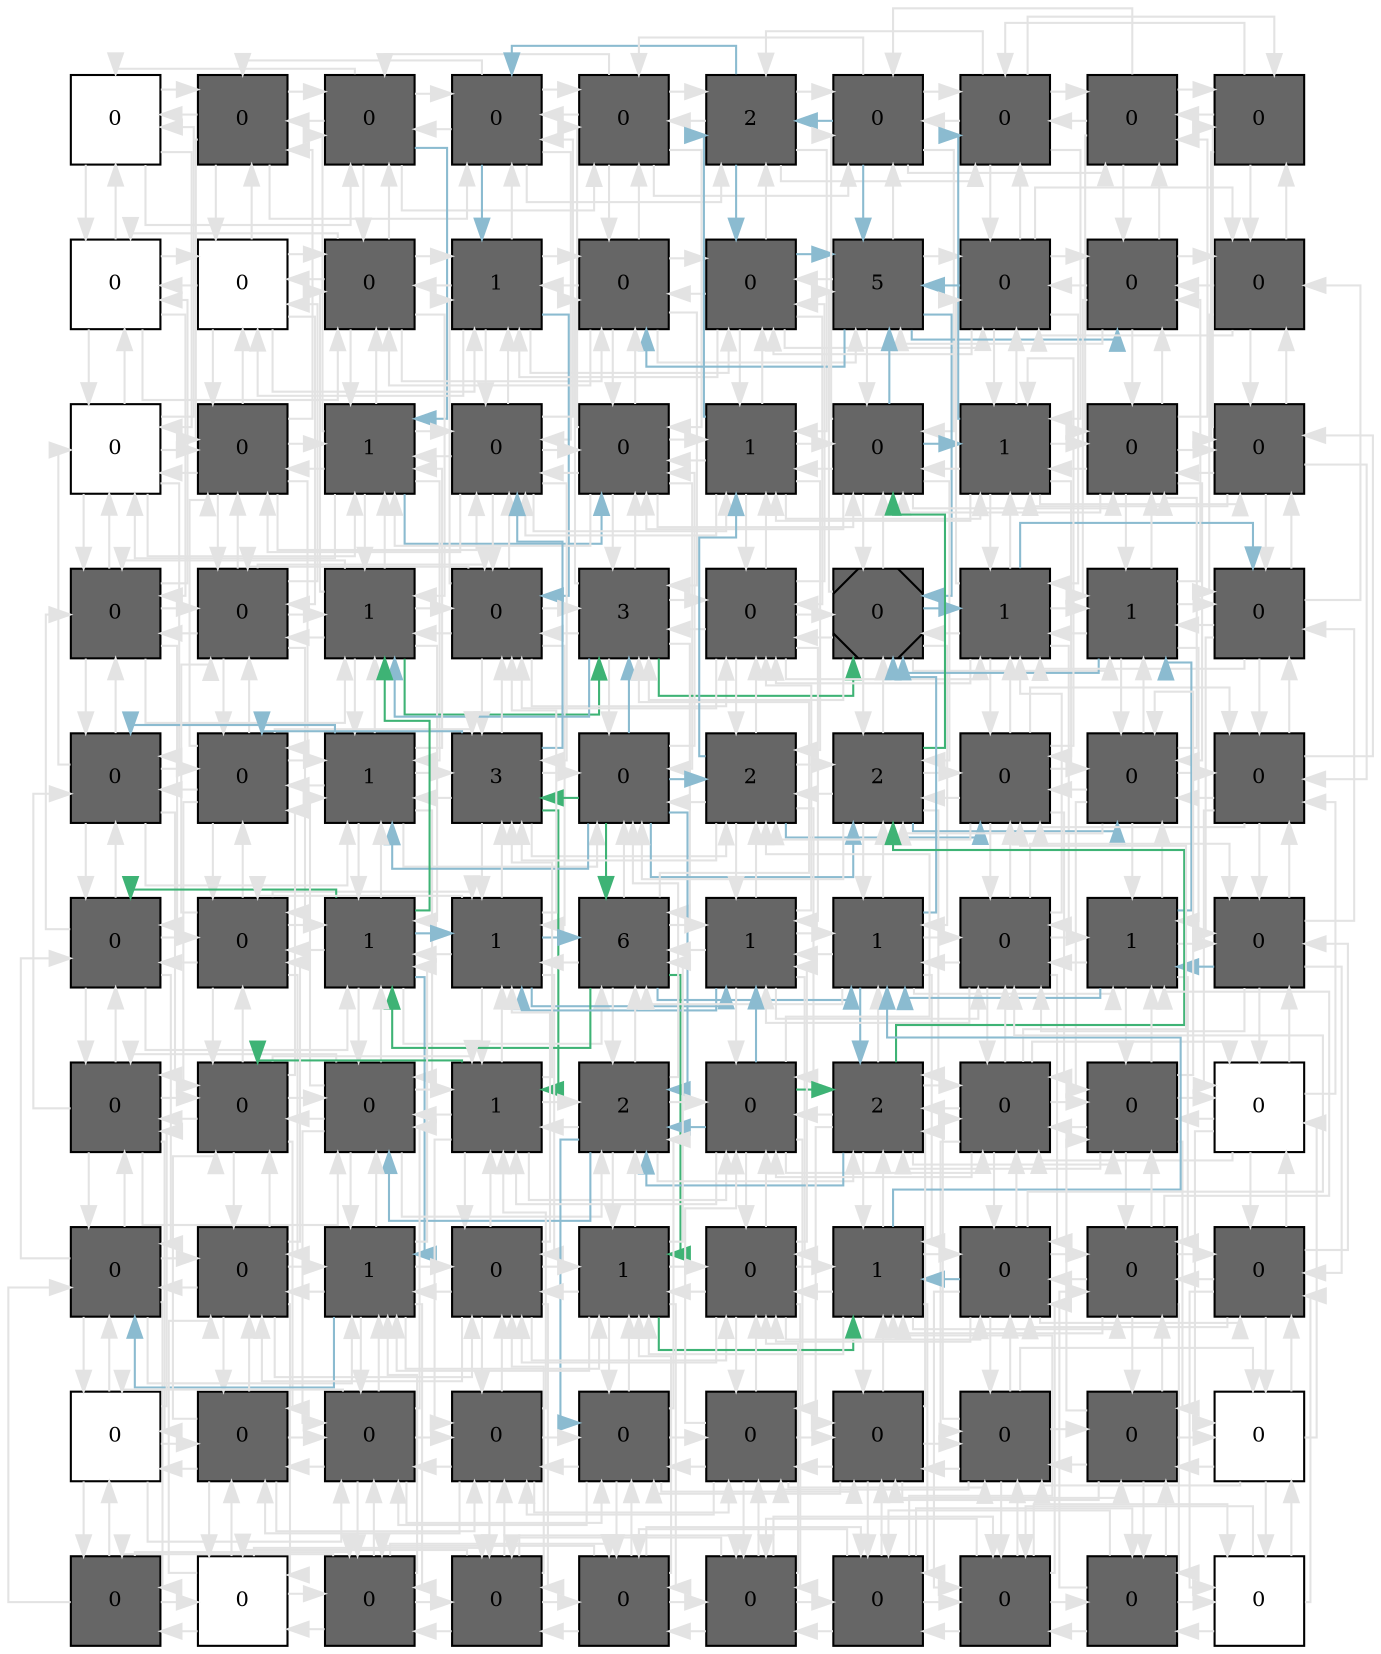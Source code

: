 digraph layout  {
rankdir=TB;
splines=ortho;
node [fixedsize=false, style=filled, width="0.6"];
edge [constraint=false];
0 [fillcolor="#FFFFFF", fontsize=10, label=0, shape=square, tooltip="name: None,\nin_degree: 4,\nout_degree: 4"];
1 [fillcolor="#666666", fontsize=10, label=0, shape=square, tooltip="name:  MARCKS ,\nin_degree: 5,\nout_degree: 5"];
2 [fillcolor="#666666", fontsize=10, label=0, shape=square, tooltip="name:  CTSB ,\nin_degree: 6,\nout_degree: 6"];
3 [fillcolor="#666666", fontsize=10, label=0, shape=square, tooltip="name:  PRKCA ,\nin_degree: 6,\nout_degree: 6"];
4 [fillcolor="#666666", fontsize=10, label=0, shape=square, tooltip="name:  CAV1 ,\nin_degree: 6,\nout_degree: 6"];
5 [fillcolor="#666666", fontsize=10, label=2, shape=square, tooltip="name:  VDR ,\nin_degree: 6,\nout_degree: 6"];
6 [fillcolor="#666666", fontsize=10, label=0, shape=square, tooltip="name:  TGFBR3 ,\nin_degree: 6,\nout_degree: 6"];
7 [fillcolor="#666666", fontsize=10, label=0, shape=square, tooltip="name:  ALOX5 ,\nin_degree: 6,\nout_degree: 6"];
8 [fillcolor="#666666", fontsize=10, label=0, shape=square, tooltip="name:  LGALS1 ,\nin_degree: 5,\nout_degree: 5"];
9 [fillcolor="#666666", fontsize=10, label=0, shape=square, tooltip="name:  FGFR1 ,\nin_degree: 4,\nout_degree: 4"];
10 [fillcolor="#FFFFFF", fontsize=10, label=0, shape=square, tooltip="name: None,\nin_degree: 5,\nout_degree: 5"];
11 [fillcolor="#FFFFFF", fontsize=10, label=0, shape=square, tooltip="name: None,\nin_degree: 6,\nout_degree: 6"];
12 [fillcolor="#666666", fontsize=10, label=0, shape=square, tooltip="name:  FYN ,\nin_degree: 7,\nout_degree: 7"];
13 [fillcolor="#666666", fontsize=10, label=1, shape=square, tooltip="name:  OGT ,\nin_degree: 7,\nout_degree: 7"];
14 [fillcolor="#666666", fontsize=10, label=0, shape=square, tooltip="name:  IGF1R ,\nin_degree: 7,\nout_degree: 7"];
15 [fillcolor="#666666", fontsize=10, label=0, shape=square, tooltip="name:  INPP5D ,\nin_degree: 7,\nout_degree: 7"];
16 [fillcolor="#666666", fontsize=10, label=5, shape=square, tooltip="name:  AEBP1 ,\nin_degree: 7,\nout_degree: 7"];
17 [fillcolor="#666666", fontsize=10, label=0, shape=square, tooltip="name:  BMI1 ,\nin_degree: 7,\nout_degree: 7"];
18 [fillcolor="#666666", fontsize=10, label=0, shape=square, tooltip="name:  PAX3 ,\nin_degree: 6,\nout_degree: 6"];
19 [fillcolor="#666666", fontsize=10, label=0, shape=square, tooltip="name:  PTCH1 ,\nin_degree: 5,\nout_degree: 5"];
20 [fillcolor="#FFFFFF", fontsize=10, label=0, shape=square, tooltip="name: None,\nin_degree: 6,\nout_degree: 6"];
21 [fillcolor="#666666", fontsize=10, label=0, shape=square, tooltip="name:  FCER2 ,\nin_degree: 7,\nout_degree: 7"];
22 [fillcolor="#666666", fontsize=10, label=1, shape=square, tooltip="name:  H2AFX ,\nin_degree: 8,\nout_degree: 8"];
23 [fillcolor="#666666", fontsize=10, label=0, shape=square, tooltip="name:  AKAP12 ,\nin_degree: 8,\nout_degree: 8"];
24 [fillcolor="#666666", fontsize=10, label=0, shape=square, tooltip="name:  CASP3 ,\nin_degree: 8,\nout_degree: 8"];
25 [fillcolor="#666666", fontsize=10, label=1, shape=square, tooltip="name:  CD70 ,\nin_degree: 8,\nout_degree: 8"];
26 [fillcolor="#666666", fontsize=10, label=0, shape=square, tooltip="name:  EGR1 ,\nin_degree: 8,\nout_degree: 8"];
27 [fillcolor="#666666", fontsize=10, label=1, shape=square, tooltip="name:  NAB1 ,\nin_degree: 8,\nout_degree: 8"];
28 [fillcolor="#666666", fontsize=10, label=0, shape=square, tooltip="name:  MGAT5 ,\nin_degree: 7,\nout_degree: 7"];
29 [fillcolor="#666666", fontsize=10, label=0, shape=square, tooltip="name:  ANXA2 ,\nin_degree: 6,\nout_degree: 6"];
30 [fillcolor="#666666", fontsize=10, label=0, shape=square, tooltip="name:  CD74 ,\nin_degree: 6,\nout_degree: 6"];
31 [fillcolor="#666666", fontsize=10, label=0, shape=square, tooltip="name:  APLP2 ,\nin_degree: 7,\nout_degree: 7"];
32 [fillcolor="#666666", fontsize=10, label=1, shape=square, tooltip="name:  APP ,\nin_degree: 8,\nout_degree: 8"];
33 [fillcolor="#666666", fontsize=10, label=0, shape=square, tooltip="name:  PLD1 ,\nin_degree: 8,\nout_degree: 8"];
34 [fillcolor="#666666", fontsize=10, label=3, shape=square, tooltip="name:  AKT3 ,\nin_degree: 8,\nout_degree: 8"];
35 [fillcolor="#666666", fontsize=10, label=0, shape=square, tooltip="name:  CSNK2A2 ,\nin_degree: 8,\nout_degree: 8"];
36 [fillcolor="#666666", fontsize=10, label=0, shape=Msquare, tooltip="name:  PTEN ,\nin_degree: 8,\nout_degree: 8"];
37 [fillcolor="#666666", fontsize=10, label=1, shape=square, tooltip="name:  RRM1 ,\nin_degree: 8,\nout_degree: 8"];
38 [fillcolor="#666666", fontsize=10, label=1, shape=square, tooltip="name:  FRK ,\nin_degree: 7,\nout_degree: 7"];
39 [fillcolor="#666666", fontsize=10, label=0, shape=square, tooltip="name:  CCND2 ,\nin_degree: 6,\nout_degree: 6"];
40 [fillcolor="#666666", fontsize=10, label=0, shape=square, tooltip="name:  DPP4 ,\nin_degree: 6,\nout_degree: 6"];
41 [fillcolor="#666666", fontsize=10, label=0, shape=square, tooltip="name:  NOTCH2 ,\nin_degree: 7,\nout_degree: 7"];
42 [fillcolor="#666666", fontsize=10, label=1, shape=square, tooltip="name:  MAP4K4 ,\nin_degree: 8,\nout_degree: 8"];
43 [fillcolor="#666666", fontsize=10, label=3, shape=square, tooltip="name:  RPS6KA5 ,\nin_degree: 8,\nout_degree: 8"];
44 [fillcolor="#666666", fontsize=10, label=0, shape=square, tooltip="name:  TNF ,\nin_degree: 8,\nout_degree: 8"];
45 [fillcolor="#666666", fontsize=10, label=2, shape=square, tooltip="name:  NCOR2 ,\nin_degree: 8,\nout_degree: 8"];
46 [fillcolor="#666666", fontsize=10, label=2, shape=square, tooltip="name:  CNR1 ,\nin_degree: 8,\nout_degree: 8"];
47 [fillcolor="#666666", fontsize=10, label=0, shape=square, tooltip="name:  NFE2L2 ,\nin_degree: 8,\nout_degree: 8"];
48 [fillcolor="#666666", fontsize=10, label=0, shape=square, tooltip="name:  SELP ,\nin_degree: 7,\nout_degree: 7"];
49 [fillcolor="#666666", fontsize=10, label=0, shape=square, tooltip="name:  GSK3B ,\nin_degree: 6,\nout_degree: 6"];
50 [fillcolor="#666666", fontsize=10, label=0, shape=square, tooltip="name:  MIF ,\nin_degree: 6,\nout_degree: 6"];
51 [fillcolor="#666666", fontsize=10, label=0, shape=square, tooltip="name:  APOBEC3G ,\nin_degree: 7,\nout_degree: 7"];
52 [fillcolor="#666666", fontsize=10, label=1, shape=square, tooltip="name:  IFNGR2 ,\nin_degree: 8,\nout_degree: 8"];
53 [fillcolor="#666666", fontsize=10, label=1, shape=square, tooltip="name:  JAK1 ,\nin_degree: 8,\nout_degree: 8"];
54 [fillcolor="#666666", fontsize=10, label=6, shape=square, tooltip="name:  IL7 ,\nin_degree: 8,\nout_degree: 8"];
55 [fillcolor="#666666", fontsize=10, label=1, shape=square, tooltip="name:  CCL5 ,\nin_degree: 8,\nout_degree: 8"];
56 [fillcolor="#666666", fontsize=10, label=1, shape=square, tooltip="name:  FOS ,\nin_degree: 8,\nout_degree: 8"];
57 [fillcolor="#666666", fontsize=10, label=0, shape=square, tooltip="name:  MAP2K6 ,\nin_degree: 8,\nout_degree: 8"];
58 [fillcolor="#666666", fontsize=10, label=1, shape=square, tooltip="name:  ILK ,\nin_degree: 7,\nout_degree: 7"];
59 [fillcolor="#666666", fontsize=10, label=0, shape=square, tooltip="name:  CREM ,\nin_degree: 6,\nout_degree: 6"];
60 [fillcolor="#666666", fontsize=10, label=0, shape=square, tooltip="name:  EED ,\nin_degree: 6,\nout_degree: 6"];
61 [fillcolor="#666666", fontsize=10, label=0, shape=square, tooltip="name:  CD69 ,\nin_degree: 7,\nout_degree: 7"];
62 [fillcolor="#666666", fontsize=10, label=0, shape=square, tooltip="name:  EZH2 ,\nin_degree: 8,\nout_degree: 8"];
63 [fillcolor="#666666", fontsize=10, label=1, shape=square, tooltip="name:  HIST2H2AA3 ,\nin_degree: 8,\nout_degree: 8"];
64 [fillcolor="#666666", fontsize=10, label=2, shape=square, tooltip="name:  LPL ,\nin_degree: 8,\nout_degree: 8"];
65 [fillcolor="#666666", fontsize=10, label=0, shape=square, tooltip="name:  HDAC9 ,\nin_degree: 8,\nout_degree: 8"];
66 [fillcolor="#666666", fontsize=10, label=2, shape=square, tooltip="name:  LMNA ,\nin_degree: 8,\nout_degree: 8"];
67 [fillcolor="#666666", fontsize=10, label=0, shape=square, tooltip="name:  SKI ,\nin_degree: 8,\nout_degree: 8"];
68 [fillcolor="#666666", fontsize=10, label=0, shape=square, tooltip="name:  CD63 ,\nin_degree: 7,\nout_degree: 7"];
69 [fillcolor="#FFFFFF", fontsize=10, label=0, shape=square, tooltip="name: None,\nin_degree: 6,\nout_degree: 6"];
70 [fillcolor="#666666", fontsize=10, label=0, shape=square, tooltip="name:  SELL ,\nin_degree: 6,\nout_degree: 6"];
71 [fillcolor="#666666", fontsize=10, label=0, shape=square, tooltip="name:  CUL5 ,\nin_degree: 7,\nout_degree: 7"];
72 [fillcolor="#666666", fontsize=10, label=1, shape=square, tooltip="name:  HSP90B1 ,\nin_degree: 8,\nout_degree: 8"];
73 [fillcolor="#666666", fontsize=10, label=0, shape=square, tooltip="name:  IL10RA ,\nin_degree: 8,\nout_degree: 8"];
74 [fillcolor="#666666", fontsize=10, label=1, shape=square, tooltip="name:  MYLK ,\nin_degree: 8,\nout_degree: 8"];
75 [fillcolor="#666666", fontsize=10, label=0, shape=square, tooltip="name:  HSP90AA1 ,\nin_degree: 8,\nout_degree: 8"];
76 [fillcolor="#666666", fontsize=10, label=1, shape=square, tooltip="name:  ADM ,\nin_degree: 8,\nout_degree: 8"];
77 [fillcolor="#666666", fontsize=10, label=0, shape=square, tooltip="name:  PCNA ,\nin_degree: 8,\nout_degree: 8"];
78 [fillcolor="#666666", fontsize=10, label=0, shape=square, tooltip="name:  LIG1 ,\nin_degree: 7,\nout_degree: 7"];
79 [fillcolor="#666666", fontsize=10, label=0, shape=square, tooltip="name:  CSDA ,\nin_degree: 6,\nout_degree: 6"];
80 [fillcolor="#FFFFFF", fontsize=10, label=0, shape=square, tooltip="name: None,\nin_degree: 5,\nout_degree: 5"];
81 [fillcolor="#666666", fontsize=10, label=0, shape=square, tooltip="name:  CD81 ,\nin_degree: 6,\nout_degree: 6"];
82 [fillcolor="#666666", fontsize=10, label=0, shape=square, tooltip="name:  RUNX3 ,\nin_degree: 7,\nout_degree: 7"];
83 [fillcolor="#666666", fontsize=10, label=0, shape=square, tooltip="name:  HIST1H3H ,\nin_degree: 7,\nout_degree: 7"];
84 [fillcolor="#666666", fontsize=10, label=0, shape=square, tooltip="name:  PRF1 ,\nin_degree: 7,\nout_degree: 7"];
85 [fillcolor="#666666", fontsize=10, label=0, shape=square, tooltip="name:  AICDA ,\nin_degree: 7,\nout_degree: 7"];
86 [fillcolor="#666666", fontsize=10, label=0, shape=square, tooltip="name:  CD27 ,\nin_degree: 7,\nout_degree: 7"];
87 [fillcolor="#666666", fontsize=10, label=0, shape=square, tooltip="name:  RFC5 ,\nin_degree: 7,\nout_degree: 7"];
88 [fillcolor="#666666", fontsize=10, label=0, shape=square, tooltip="name:  AFF1 ,\nin_degree: 6,\nout_degree: 6"];
89 [fillcolor="#FFFFFF", fontsize=10, label=0, shape=square, tooltip="name: None,\nin_degree: 5,\nout_degree: 5"];
90 [fillcolor="#666666", fontsize=10, label=0, shape=square, tooltip="name:  CHST2 ,\nin_degree: 4,\nout_degree: 4"];
91 [fillcolor="#FFFFFF", fontsize=10, label=0, shape=square, tooltip="name: None,\nin_degree: 5,\nout_degree: 5"];
92 [fillcolor="#666666", fontsize=10, label=0, shape=square, tooltip="name:  TNFRSF1B ,\nin_degree: 6,\nout_degree: 6"];
93 [fillcolor="#666666", fontsize=10, label=0, shape=square, tooltip="name:  CD86 ,\nin_degree: 6,\nout_degree: 6"];
94 [fillcolor="#666666", fontsize=10, label=0, shape=square, tooltip="name:  MYL9 ,\nin_degree: 6,\nout_degree: 6"];
95 [fillcolor="#666666", fontsize=10, label=0, shape=square, tooltip="name:  CD79A ,\nin_degree: 6,\nout_degree: 6"];
96 [fillcolor="#666666", fontsize=10, label=0, shape=square, tooltip="name:  BLNK ,\nin_degree: 6,\nout_degree: 6"];
97 [fillcolor="#666666", fontsize=10, label=0, shape=square, tooltip="name:  TCF3 ,\nin_degree: 6,\nout_degree: 6"];
98 [fillcolor="#666666", fontsize=10, label=0, shape=square, tooltip="name:  SIAH1 ,\nin_degree: 5,\nout_degree: 5"];
99 [fillcolor="#FFFFFF", fontsize=10, label=0, shape=square, tooltip="name: None,\nin_degree: 4,\nout_degree: 4"];
0 -> 1  [color=grey89, style="penwidth(0.1)", tooltip=" ", weight=1];
0 -> 10  [color=grey89, style="penwidth(0.1)", tooltip=" ", weight=1];
0 -> 20  [color=grey89, style="penwidth(0.1)", tooltip=" ", weight=1];
0 -> 2  [color=grey89, style="penwidth(0.1)", tooltip=" ", weight=1];
1 -> 0  [color=grey89, style="penwidth(0.1)", tooltip=" ", weight=1];
1 -> 2  [color=grey89, style="penwidth(0.1)", tooltip=" ", weight=1];
1 -> 11  [color=grey89, style="penwidth(0.1)", tooltip=" ", weight=1];
1 -> 21  [color=grey89, style="penwidth(0.1)", tooltip=" ", weight=1];
1 -> 3  [color=grey89, style="penwidth(0.1)", tooltip=" ", weight=1];
2 -> 1  [color=grey89, style="penwidth(0.1)", tooltip=" ", weight=1];
2 -> 3  [color=grey89, style="penwidth(0.1)", tooltip=" ", weight=1];
2 -> 12  [color=grey89, style="penwidth(0.1)", tooltip=" ", weight=1];
2 -> 22  [color="#8BBBD0", style="penwidth(0.1)", tooltip="2( CTSB ) to 24( CASP3 )", weight=1];
2 -> 4  [color=grey89, style="penwidth(0.1)", tooltip=" ", weight=1];
2 -> 0  [color=grey89, style="penwidth(0.1)", tooltip=" ", weight=1];
3 -> 2  [color=grey89, style="penwidth(0.1)", tooltip=" ", weight=1];
3 -> 4  [color=grey89, style="penwidth(0.1)", tooltip=" ", weight=1];
3 -> 13  [color="#8BBBD0", style="penwidth(0.1)", tooltip="3( PRKCA ) to 33( PLD1 )", weight=1];
3 -> 23  [color=grey89, style="penwidth(0.1)", tooltip=" ", weight=1];
3 -> 5  [color=grey89, style="penwidth(0.1)", tooltip=" ", weight=1];
3 -> 1  [color=grey89, style="penwidth(0.1)", tooltip=" ", weight=1];
4 -> 3  [color=grey89, style="penwidth(0.1)", tooltip=" ", weight=1];
4 -> 5  [color=grey89, style="penwidth(0.1)", tooltip=" ", weight=1];
4 -> 14  [color=grey89, style="penwidth(0.1)", tooltip=" ", weight=1];
4 -> 24  [color=grey89, style="penwidth(0.1)", tooltip=" ", weight=1];
4 -> 6  [color=grey89, style="penwidth(0.1)", tooltip=" ", weight=1];
4 -> 2  [color=grey89, style="penwidth(0.1)", tooltip=" ", weight=1];
5 -> 4  [color=grey89, style="penwidth(0.1)", tooltip=" ", weight=1];
5 -> 6  [color=grey89, style="penwidth(0.1)", tooltip=" ", weight=1];
5 -> 15  [color="#8BBBD0", style="penwidth(0.1)", tooltip="6( TGFBR3 ) to 15( INPP5D )", weight=1];
5 -> 25  [color=grey89, style="penwidth(0.1)", tooltip=" ", weight=1];
5 -> 7  [color=grey89, style="penwidth(0.1)", tooltip=" ", weight=1];
5 -> 3  [color="#8BBBD0", style="penwidth(0.1)", tooltip="6( TGFBR3 ) to 3( PRKCA )", weight=1];
6 -> 5  [color="#8BBBD0", style="penwidth(0.1)", tooltip="6( TGFBR3 ) to 15( INPP5D )", weight=1];
6 -> 7  [color=grey89, style="penwidth(0.1)", tooltip=" ", weight=1];
6 -> 16  [color="#8BBBD0", style="penwidth(0.1)", tooltip="6( TGFBR3 ) to 18( PAX3 )", weight=1];
6 -> 26  [color=grey89, style="penwidth(0.1)", tooltip=" ", weight=1];
6 -> 8  [color=grey89, style="penwidth(0.1)", tooltip=" ", weight=1];
6 -> 4  [color=grey89, style="penwidth(0.1)", tooltip=" ", weight=1];
7 -> 6  [color=grey89, style="penwidth(0.1)", tooltip=" ", weight=1];
7 -> 8  [color=grey89, style="penwidth(0.1)", tooltip=" ", weight=1];
7 -> 17  [color=grey89, style="penwidth(0.1)", tooltip=" ", weight=1];
7 -> 27  [color=grey89, style="penwidth(0.1)", tooltip=" ", weight=1];
7 -> 9  [color=grey89, style="penwidth(0.1)", tooltip=" ", weight=1];
7 -> 5  [color=grey89, style="penwidth(0.1)", tooltip=" ", weight=1];
8 -> 7  [color=grey89, style="penwidth(0.1)", tooltip=" ", weight=1];
8 -> 9  [color=grey89, style="penwidth(0.1)", tooltip=" ", weight=1];
8 -> 18  [color=grey89, style="penwidth(0.1)", tooltip=" ", weight=1];
8 -> 28  [color=grey89, style="penwidth(0.1)", tooltip=" ", weight=1];
8 -> 6  [color=grey89, style="penwidth(0.1)", tooltip=" ", weight=1];
9 -> 8  [color=grey89, style="penwidth(0.1)", tooltip=" ", weight=1];
9 -> 19  [color=grey89, style="penwidth(0.1)", tooltip=" ", weight=1];
9 -> 29  [color=grey89, style="penwidth(0.1)", tooltip=" ", weight=1];
9 -> 7  [color=grey89, style="penwidth(0.1)", tooltip=" ", weight=1];
10 -> 0  [color=grey89, style="penwidth(0.1)", tooltip=" ", weight=1];
10 -> 11  [color=grey89, style="penwidth(0.1)", tooltip=" ", weight=1];
10 -> 20  [color=grey89, style="penwidth(0.1)", tooltip=" ", weight=1];
10 -> 30  [color=grey89, style="penwidth(0.1)", tooltip=" ", weight=1];
10 -> 12  [color=grey89, style="penwidth(0.1)", tooltip=" ", weight=1];
11 -> 1  [color=grey89, style="penwidth(0.1)", tooltip=" ", weight=1];
11 -> 10  [color=grey89, style="penwidth(0.1)", tooltip=" ", weight=1];
11 -> 12  [color=grey89, style="penwidth(0.1)", tooltip=" ", weight=1];
11 -> 21  [color=grey89, style="penwidth(0.1)", tooltip=" ", weight=1];
11 -> 31  [color=grey89, style="penwidth(0.1)", tooltip=" ", weight=1];
11 -> 13  [color=grey89, style="penwidth(0.1)", tooltip=" ", weight=1];
12 -> 2  [color=grey89, style="penwidth(0.1)", tooltip=" ", weight=1];
12 -> 11  [color=grey89, style="penwidth(0.1)", tooltip=" ", weight=1];
12 -> 13  [color=grey89, style="penwidth(0.1)", tooltip=" ", weight=1];
12 -> 22  [color=grey89, style="penwidth(0.1)", tooltip=" ", weight=1];
12 -> 32  [color=grey89, style="penwidth(0.1)", tooltip=" ", weight=1];
12 -> 14  [color=grey89, style="penwidth(0.1)", tooltip=" ", weight=1];
12 -> 10  [color=grey89, style="penwidth(0.1)", tooltip=" ", weight=1];
13 -> 3  [color=grey89, style="penwidth(0.1)", tooltip=" ", weight=1];
13 -> 12  [color=grey89, style="penwidth(0.1)", tooltip=" ", weight=1];
13 -> 14  [color=grey89, style="penwidth(0.1)", tooltip=" ", weight=1];
13 -> 23  [color=grey89, style="penwidth(0.1)", tooltip=" ", weight=1];
13 -> 33  [color="#8BBBD0", style="penwidth(0.1)", tooltip="3( PRKCA ) to 33( PLD1 )", weight=1];
13 -> 15  [color=grey89, style="penwidth(0.1)", tooltip=" ", weight=1];
13 -> 11  [color=grey89, style="penwidth(0.1)", tooltip=" ", weight=1];
14 -> 4  [color=grey89, style="penwidth(0.1)", tooltip=" ", weight=1];
14 -> 13  [color=grey89, style="penwidth(0.1)", tooltip=" ", weight=1];
14 -> 15  [color=grey89, style="penwidth(0.1)", tooltip=" ", weight=1];
14 -> 24  [color=grey89, style="penwidth(0.1)", tooltip=" ", weight=1];
14 -> 34  [color=grey89, style="penwidth(0.1)", tooltip=" ", weight=1];
14 -> 16  [color=grey89, style="penwidth(0.1)", tooltip=" ", weight=1];
14 -> 12  [color=grey89, style="penwidth(0.1)", tooltip=" ", weight=1];
15 -> 5  [color=grey89, style="penwidth(0.1)", tooltip=" ", weight=1];
15 -> 14  [color=grey89, style="penwidth(0.1)", tooltip=" ", weight=1];
15 -> 16  [color="#8BBBD0", style="penwidth(0.1)", tooltip="15( INPP5D ) to 36( PTEN )", weight=1];
15 -> 25  [color=grey89, style="penwidth(0.1)", tooltip=" ", weight=1];
15 -> 35  [color=grey89, style="penwidth(0.1)", tooltip=" ", weight=1];
15 -> 17  [color=grey89, style="penwidth(0.1)", tooltip=" ", weight=1];
15 -> 13  [color=grey89, style="penwidth(0.1)", tooltip=" ", weight=1];
16 -> 6  [color=grey89, style="penwidth(0.1)", tooltip=" ", weight=1];
16 -> 15  [color=grey89, style="penwidth(0.1)", tooltip=" ", weight=1];
16 -> 17  [color=grey89, style="penwidth(0.1)", tooltip=" ", weight=1];
16 -> 26  [color=grey89, style="penwidth(0.1)", tooltip=" ", weight=1];
16 -> 36  [color="#8BBBD0", style="penwidth(0.1)", tooltip="15( INPP5D ) to 36( PTEN )", weight=1];
16 -> 18  [color="#8BBBD0", style="penwidth(0.1)", tooltip="6( TGFBR3 ) to 18( PAX3 )", weight=1];
16 -> 14  [color="#8BBBD0", style="penwidth(0.1)", tooltip="26( EGR1 ) to 14( IGF1R )", weight=1];
17 -> 7  [color=grey89, style="penwidth(0.1)", tooltip=" ", weight=1];
17 -> 16  [color="#8BBBD0", style="penwidth(0.1)", tooltip="17( BMI1 ) to 36( PTEN )", weight=1];
17 -> 18  [color=grey89, style="penwidth(0.1)", tooltip=" ", weight=1];
17 -> 27  [color=grey89, style="penwidth(0.1)", tooltip=" ", weight=1];
17 -> 37  [color=grey89, style="penwidth(0.1)", tooltip=" ", weight=1];
17 -> 19  [color=grey89, style="penwidth(0.1)", tooltip=" ", weight=1];
17 -> 15  [color=grey89, style="penwidth(0.1)", tooltip=" ", weight=1];
18 -> 8  [color=grey89, style="penwidth(0.1)", tooltip=" ", weight=1];
18 -> 17  [color=grey89, style="penwidth(0.1)", tooltip=" ", weight=1];
18 -> 19  [color=grey89, style="penwidth(0.1)", tooltip=" ", weight=1];
18 -> 28  [color=grey89, style="penwidth(0.1)", tooltip=" ", weight=1];
18 -> 38  [color=grey89, style="penwidth(0.1)", tooltip=" ", weight=1];
18 -> 16  [color=grey89, style="penwidth(0.1)", tooltip=" ", weight=1];
19 -> 9  [color=grey89, style="penwidth(0.1)", tooltip=" ", weight=1];
19 -> 18  [color=grey89, style="penwidth(0.1)", tooltip=" ", weight=1];
19 -> 29  [color=grey89, style="penwidth(0.1)", tooltip=" ", weight=1];
19 -> 39  [color=grey89, style="penwidth(0.1)", tooltip=" ", weight=1];
19 -> 17  [color=grey89, style="penwidth(0.1)", tooltip=" ", weight=1];
20 -> 10  [color=grey89, style="penwidth(0.1)", tooltip=" ", weight=1];
20 -> 21  [color=grey89, style="penwidth(0.1)", tooltip=" ", weight=1];
20 -> 30  [color=grey89, style="penwidth(0.1)", tooltip=" ", weight=1];
20 -> 40  [color=grey89, style="penwidth(0.1)", tooltip=" ", weight=1];
20 -> 0  [color=grey89, style="penwidth(0.1)", tooltip=" ", weight=1];
20 -> 22  [color=grey89, style="penwidth(0.1)", tooltip=" ", weight=1];
21 -> 11  [color=grey89, style="penwidth(0.1)", tooltip=" ", weight=1];
21 -> 20  [color=grey89, style="penwidth(0.1)", tooltip=" ", weight=1];
21 -> 22  [color=grey89, style="penwidth(0.1)", tooltip=" ", weight=1];
21 -> 31  [color=grey89, style="penwidth(0.1)", tooltip=" ", weight=1];
21 -> 41  [color=grey89, style="penwidth(0.1)", tooltip=" ", weight=1];
21 -> 1  [color=grey89, style="penwidth(0.1)", tooltip=" ", weight=1];
21 -> 23  [color=grey89, style="penwidth(0.1)", tooltip=" ", weight=1];
22 -> 12  [color=grey89, style="penwidth(0.1)", tooltip=" ", weight=1];
22 -> 21  [color=grey89, style="penwidth(0.1)", tooltip=" ", weight=1];
22 -> 23  [color=grey89, style="penwidth(0.1)", tooltip=" ", weight=1];
22 -> 32  [color=grey89, style="penwidth(0.1)", tooltip=" ", weight=1];
22 -> 42  [color=grey89, style="penwidth(0.1)", tooltip=" ", weight=1];
22 -> 2  [color=grey89, style="penwidth(0.1)", tooltip=" ", weight=1];
22 -> 24  [color="#8BBBD0", style="penwidth(0.1)", tooltip="2( CTSB ) to 24( CASP3 )", weight=1];
22 -> 20  [color=grey89, style="penwidth(0.1)", tooltip=" ", weight=1];
23 -> 13  [color=grey89, style="penwidth(0.1)", tooltip=" ", weight=1];
23 -> 22  [color=grey89, style="penwidth(0.1)", tooltip=" ", weight=1];
23 -> 24  [color=grey89, style="penwidth(0.1)", tooltip=" ", weight=1];
23 -> 33  [color=grey89, style="penwidth(0.1)", tooltip=" ", weight=1];
23 -> 43  [color=grey89, style="penwidth(0.1)", tooltip=" ", weight=1];
23 -> 3  [color=grey89, style="penwidth(0.1)", tooltip=" ", weight=1];
23 -> 25  [color=grey89, style="penwidth(0.1)", tooltip=" ", weight=1];
23 -> 21  [color=grey89, style="penwidth(0.1)", tooltip=" ", weight=1];
24 -> 14  [color=grey89, style="penwidth(0.1)", tooltip=" ", weight=1];
24 -> 23  [color=grey89, style="penwidth(0.1)", tooltip=" ", weight=1];
24 -> 25  [color=grey89, style="penwidth(0.1)", tooltip=" ", weight=1];
24 -> 34  [color=grey89, style="penwidth(0.1)", tooltip=" ", weight=1];
24 -> 44  [color=grey89, style="penwidth(0.1)", tooltip=" ", weight=1];
24 -> 4  [color=grey89, style="penwidth(0.1)", tooltip=" ", weight=1];
24 -> 26  [color=grey89, style="penwidth(0.1)", tooltip=" ", weight=1];
24 -> 22  [color=grey89, style="penwidth(0.1)", tooltip=" ", weight=1];
25 -> 15  [color=grey89, style="penwidth(0.1)", tooltip=" ", weight=1];
25 -> 24  [color=grey89, style="penwidth(0.1)", tooltip=" ", weight=1];
25 -> 26  [color=grey89, style="penwidth(0.1)", tooltip=" ", weight=1];
25 -> 35  [color=grey89, style="penwidth(0.1)", tooltip=" ", weight=1];
25 -> 45  [color=grey89, style="penwidth(0.1)", tooltip=" ", weight=1];
25 -> 5  [color="#8BBBD0", style="penwidth(0.1)", tooltip="45( NCOR2 ) to 5( VDR )", weight=1];
25 -> 27  [color=grey89, style="penwidth(0.1)", tooltip=" ", weight=1];
25 -> 23  [color=grey89, style="penwidth(0.1)", tooltip=" ", weight=1];
26 -> 16  [color="#8BBBD0", style="penwidth(0.1)", tooltip="26( EGR1 ) to 14( IGF1R )", weight=1];
26 -> 25  [color=grey89, style="penwidth(0.1)", tooltip=" ", weight=1];
26 -> 27  [color="#8BBBD0", style="penwidth(0.1)", tooltip="26( EGR1 ) to 7( ALOX5 )", weight=1];
26 -> 36  [color=grey89, style="penwidth(0.1)", tooltip=" ", weight=1];
26 -> 46  [color=grey89, style="penwidth(0.1)", tooltip=" ", weight=1];
26 -> 6  [color=grey89, style="penwidth(0.1)", tooltip=" ", weight=1];
26 -> 28  [color=grey89, style="penwidth(0.1)", tooltip=" ", weight=1];
26 -> 24  [color=grey89, style="penwidth(0.1)", tooltip=" ", weight=1];
27 -> 17  [color=grey89, style="penwidth(0.1)", tooltip=" ", weight=1];
27 -> 26  [color=grey89, style="penwidth(0.1)", tooltip=" ", weight=1];
27 -> 28  [color=grey89, style="penwidth(0.1)", tooltip=" ", weight=1];
27 -> 37  [color=grey89, style="penwidth(0.1)", tooltip=" ", weight=1];
27 -> 47  [color=grey89, style="penwidth(0.1)", tooltip=" ", weight=1];
27 -> 7  [color="#8BBBD0", style="penwidth(0.1)", tooltip="26( EGR1 ) to 7( ALOX5 )", weight=1];
27 -> 29  [color=grey89, style="penwidth(0.1)", tooltip=" ", weight=1];
27 -> 25  [color=grey89, style="penwidth(0.1)", tooltip=" ", weight=1];
28 -> 18  [color=grey89, style="penwidth(0.1)", tooltip=" ", weight=1];
28 -> 27  [color=grey89, style="penwidth(0.1)", tooltip=" ", weight=1];
28 -> 29  [color=grey89, style="penwidth(0.1)", tooltip=" ", weight=1];
28 -> 38  [color=grey89, style="penwidth(0.1)", tooltip=" ", weight=1];
28 -> 48  [color=grey89, style="penwidth(0.1)", tooltip=" ", weight=1];
28 -> 8  [color=grey89, style="penwidth(0.1)", tooltip=" ", weight=1];
28 -> 26  [color=grey89, style="penwidth(0.1)", tooltip=" ", weight=1];
29 -> 19  [color=grey89, style="penwidth(0.1)", tooltip=" ", weight=1];
29 -> 28  [color=grey89, style="penwidth(0.1)", tooltip=" ", weight=1];
29 -> 39  [color=grey89, style="penwidth(0.1)", tooltip=" ", weight=1];
29 -> 49  [color=grey89, style="penwidth(0.1)", tooltip=" ", weight=1];
29 -> 9  [color=grey89, style="penwidth(0.1)", tooltip=" ", weight=1];
29 -> 27  [color=grey89, style="penwidth(0.1)", tooltip=" ", weight=1];
30 -> 20  [color=grey89, style="penwidth(0.1)", tooltip=" ", weight=1];
30 -> 31  [color=grey89, style="penwidth(0.1)", tooltip=" ", weight=1];
30 -> 40  [color=grey89, style="penwidth(0.1)", tooltip=" ", weight=1];
30 -> 50  [color=grey89, style="penwidth(0.1)", tooltip=" ", weight=1];
30 -> 10  [color=grey89, style="penwidth(0.1)", tooltip=" ", weight=1];
30 -> 32  [color=grey89, style="penwidth(0.1)", tooltip=" ", weight=1];
31 -> 21  [color=grey89, style="penwidth(0.1)", tooltip=" ", weight=1];
31 -> 30  [color=grey89, style="penwidth(0.1)", tooltip=" ", weight=1];
31 -> 32  [color=grey89, style="penwidth(0.1)", tooltip=" ", weight=1];
31 -> 41  [color=grey89, style="penwidth(0.1)", tooltip=" ", weight=1];
31 -> 51  [color=grey89, style="penwidth(0.1)", tooltip=" ", weight=1];
31 -> 11  [color=grey89, style="penwidth(0.1)", tooltip=" ", weight=1];
31 -> 33  [color=grey89, style="penwidth(0.1)", tooltip=" ", weight=1];
32 -> 22  [color=grey89, style="penwidth(0.1)", tooltip=" ", weight=1];
32 -> 31  [color=grey89, style="penwidth(0.1)", tooltip=" ", weight=1];
32 -> 33  [color=grey89, style="penwidth(0.1)", tooltip=" ", weight=1];
32 -> 42  [color=grey89, style="penwidth(0.1)", tooltip=" ", weight=1];
32 -> 52  [color=grey89, style="penwidth(0.1)", tooltip=" ", weight=1];
32 -> 12  [color=grey89, style="penwidth(0.1)", tooltip=" ", weight=1];
32 -> 34  [color="#3EB375", style="penwidth(0.1)", tooltip="52( IFNGR2 ) to 36( PTEN )", weight=1];
32 -> 30  [color=grey89, style="penwidth(0.1)", tooltip=" ", weight=1];
33 -> 23  [color=grey89, style="penwidth(0.1)", tooltip=" ", weight=1];
33 -> 32  [color=grey89, style="penwidth(0.1)", tooltip=" ", weight=1];
33 -> 34  [color=grey89, style="penwidth(0.1)", tooltip=" ", weight=1];
33 -> 43  [color=grey89, style="penwidth(0.1)", tooltip=" ", weight=1];
33 -> 53  [color=grey89, style="penwidth(0.1)", tooltip=" ", weight=1];
33 -> 13  [color=grey89, style="penwidth(0.1)", tooltip=" ", weight=1];
33 -> 35  [color=grey89, style="penwidth(0.1)", tooltip=" ", weight=1];
33 -> 31  [color=grey89, style="penwidth(0.1)", tooltip=" ", weight=1];
34 -> 24  [color=grey89, style="penwidth(0.1)", tooltip=" ", weight=1];
34 -> 33  [color=grey89, style="penwidth(0.1)", tooltip=" ", weight=1];
34 -> 35  [color=grey89, style="penwidth(0.1)", tooltip=" ", weight=1];
34 -> 44  [color=grey89, style="penwidth(0.1)", tooltip=" ", weight=1];
34 -> 54  [color=grey89, style="penwidth(0.1)", tooltip=" ", weight=1];
34 -> 14  [color=grey89, style="penwidth(0.1)", tooltip=" ", weight=1];
34 -> 36  [color="#3EB375", style="penwidth(0.1)", tooltip="52( IFNGR2 ) to 36( PTEN )", weight=1];
34 -> 32  [color="#8BBBD0", style="penwidth(0.1)", tooltip="44( TNF ) to 32( APP )", weight=1];
35 -> 25  [color=grey89, style="penwidth(0.1)", tooltip=" ", weight=1];
35 -> 34  [color=grey89, style="penwidth(0.1)", tooltip=" ", weight=1];
35 -> 36  [color=grey89, style="penwidth(0.1)", tooltip=" ", weight=1];
35 -> 45  [color=grey89, style="penwidth(0.1)", tooltip=" ", weight=1];
35 -> 55  [color=grey89, style="penwidth(0.1)", tooltip=" ", weight=1];
35 -> 15  [color=grey89, style="penwidth(0.1)", tooltip=" ", weight=1];
35 -> 37  [color=grey89, style="penwidth(0.1)", tooltip=" ", weight=1];
35 -> 33  [color=grey89, style="penwidth(0.1)", tooltip=" ", weight=1];
36 -> 26  [color=grey89, style="penwidth(0.1)", tooltip=" ", weight=1];
36 -> 35  [color=grey89, style="penwidth(0.1)", tooltip=" ", weight=1];
36 -> 37  [color="#8BBBD0", style="penwidth(0.1)", tooltip="36( PTEN ) to 39( CCND2 )", weight=1];
36 -> 46  [color=grey89, style="penwidth(0.1)", tooltip=" ", weight=1];
36 -> 56  [color=grey89, style="penwidth(0.1)", tooltip=" ", weight=1];
36 -> 16  [color=grey89, style="penwidth(0.1)", tooltip=" ", weight=1];
36 -> 38  [color=grey89, style="penwidth(0.1)", tooltip=" ", weight=1];
36 -> 34  [color=grey89, style="penwidth(0.1)", tooltip=" ", weight=1];
37 -> 27  [color=grey89, style="penwidth(0.1)", tooltip=" ", weight=1];
37 -> 36  [color=grey89, style="penwidth(0.1)", tooltip=" ", weight=1];
37 -> 38  [color=grey89, style="penwidth(0.1)", tooltip=" ", weight=1];
37 -> 47  [color=grey89, style="penwidth(0.1)", tooltip=" ", weight=1];
37 -> 57  [color=grey89, style="penwidth(0.1)", tooltip=" ", weight=1];
37 -> 17  [color=grey89, style="penwidth(0.1)", tooltip=" ", weight=1];
37 -> 39  [color="#8BBBD0", style="penwidth(0.1)", tooltip="36( PTEN ) to 39( CCND2 )", weight=1];
37 -> 35  [color=grey89, style="penwidth(0.1)", tooltip=" ", weight=1];
38 -> 28  [color=grey89, style="penwidth(0.1)", tooltip=" ", weight=1];
38 -> 37  [color=grey89, style="penwidth(0.1)", tooltip=" ", weight=1];
38 -> 39  [color=grey89, style="penwidth(0.1)", tooltip=" ", weight=1];
38 -> 48  [color=grey89, style="penwidth(0.1)", tooltip=" ", weight=1];
38 -> 58  [color=grey89, style="penwidth(0.1)", tooltip=" ", weight=1];
38 -> 18  [color=grey89, style="penwidth(0.1)", tooltip=" ", weight=1];
38 -> 36  [color="#8BBBD0", style="penwidth(0.1)", tooltip="58( ILK ) to 36( PTEN )", weight=1];
39 -> 29  [color=grey89, style="penwidth(0.1)", tooltip=" ", weight=1];
39 -> 38  [color=grey89, style="penwidth(0.1)", tooltip=" ", weight=1];
39 -> 49  [color=grey89, style="penwidth(0.1)", tooltip=" ", weight=1];
39 -> 59  [color=grey89, style="penwidth(0.1)", tooltip=" ", weight=1];
39 -> 19  [color=grey89, style="penwidth(0.1)", tooltip=" ", weight=1];
39 -> 37  [color=grey89, style="penwidth(0.1)", tooltip=" ", weight=1];
40 -> 30  [color=grey89, style="penwidth(0.1)", tooltip=" ", weight=1];
40 -> 41  [color=grey89, style="penwidth(0.1)", tooltip=" ", weight=1];
40 -> 50  [color=grey89, style="penwidth(0.1)", tooltip=" ", weight=1];
40 -> 60  [color=grey89, style="penwidth(0.1)", tooltip=" ", weight=1];
40 -> 20  [color=grey89, style="penwidth(0.1)", tooltip=" ", weight=1];
40 -> 42  [color=grey89, style="penwidth(0.1)", tooltip=" ", weight=1];
41 -> 31  [color=grey89, style="penwidth(0.1)", tooltip=" ", weight=1];
41 -> 40  [color=grey89, style="penwidth(0.1)", tooltip=" ", weight=1];
41 -> 42  [color=grey89, style="penwidth(0.1)", tooltip=" ", weight=1];
41 -> 51  [color=grey89, style="penwidth(0.1)", tooltip=" ", weight=1];
41 -> 61  [color=grey89, style="penwidth(0.1)", tooltip=" ", weight=1];
41 -> 21  [color=grey89, style="penwidth(0.1)", tooltip=" ", weight=1];
41 -> 43  [color=grey89, style="penwidth(0.1)", tooltip=" ", weight=1];
42 -> 32  [color=grey89, style="penwidth(0.1)", tooltip=" ", weight=1];
42 -> 41  [color=grey89, style="penwidth(0.1)", tooltip=" ", weight=1];
42 -> 43  [color=grey89, style="penwidth(0.1)", tooltip=" ", weight=1];
42 -> 52  [color=grey89, style="penwidth(0.1)", tooltip=" ", weight=1];
42 -> 62  [color=grey89, style="penwidth(0.1)", tooltip=" ", weight=1];
42 -> 22  [color=grey89, style="penwidth(0.1)", tooltip=" ", weight=1];
42 -> 44  [color=grey89, style="penwidth(0.1)", tooltip=" ", weight=1];
42 -> 40  [color="#8BBBD0", style="penwidth(0.1)", tooltip="44( TNF ) to 40( DPP4 )", weight=1];
43 -> 33  [color=grey89, style="penwidth(0.1)", tooltip=" ", weight=1];
43 -> 42  [color=grey89, style="penwidth(0.1)", tooltip=" ", weight=1];
43 -> 44  [color=grey89, style="penwidth(0.1)", tooltip=" ", weight=1];
43 -> 53  [color=grey89, style="penwidth(0.1)", tooltip=" ", weight=1];
43 -> 63  [color="#3EB375", style="penwidth(0.1)", tooltip="44( TNF ) to 61( CD69 )", weight=1];
43 -> 23  [color="#8BBBD0", style="penwidth(0.1)", tooltip="44( TNF ) to 23( AKAP12 )", weight=1];
43 -> 45  [color=grey89, style="penwidth(0.1)", tooltip=" ", weight=1];
43 -> 41  [color="#8BBBD0", style="penwidth(0.1)", tooltip="44( TNF ) to 41( NOTCH2 )", weight=1];
44 -> 34  [color="#8BBBD0", style="penwidth(0.1)", tooltip="44( TNF ) to 36( PTEN )", weight=1];
44 -> 43  [color="#3EB375", style="penwidth(0.1)", tooltip="44( TNF ) to 61( CD69 )", weight=1];
44 -> 45  [color="#8BBBD0", style="penwidth(0.1)", tooltip="44( TNF ) to 25( CD70 )", weight=1];
44 -> 54  [color="#3EB375", style="penwidth(0.1)", tooltip="44( TNF ) to 76( ADM )", weight=1];
44 -> 64  [color="#8BBBD0", style="penwidth(0.1)", tooltip="44( TNF ) to 84( PRF1 )", weight=1];
44 -> 24  [color=grey89, style="penwidth(0.1)", tooltip=" ", weight=1];
44 -> 46  [color="#8BBBD0", style="penwidth(0.1)", tooltip="44( TNF ) to 48( SELP )", weight=1];
44 -> 42  [color="#8BBBD0", style="penwidth(0.1)", tooltip="44( TNF ) to 40( DPP4 )", weight=1];
45 -> 35  [color=grey89, style="penwidth(0.1)", tooltip=" ", weight=1];
45 -> 44  [color=grey89, style="penwidth(0.1)", tooltip=" ", weight=1];
45 -> 46  [color=grey89, style="penwidth(0.1)", tooltip=" ", weight=1];
45 -> 55  [color=grey89, style="penwidth(0.1)", tooltip=" ", weight=1];
45 -> 65  [color=grey89, style="penwidth(0.1)", tooltip=" ", weight=1];
45 -> 25  [color="#8BBBD0", style="penwidth(0.1)", tooltip="44( TNF ) to 25( CD70 )", weight=1];
45 -> 47  [color="#8BBBD0", style="penwidth(0.1)", tooltip="44( TNF ) to 47( NFE2L2 )", weight=1];
45 -> 43  [color=grey89, style="penwidth(0.1)", tooltip=" ", weight=1];
46 -> 36  [color=grey89, style="penwidth(0.1)", tooltip=" ", weight=1];
46 -> 45  [color=grey89, style="penwidth(0.1)", tooltip=" ", weight=1];
46 -> 47  [color=grey89, style="penwidth(0.1)", tooltip=" ", weight=1];
46 -> 56  [color=grey89, style="penwidth(0.1)", tooltip=" ", weight=1];
46 -> 66  [color=grey89, style="penwidth(0.1)", tooltip=" ", weight=1];
46 -> 26  [color="#3EB375", style="penwidth(0.1)", tooltip="65( HDAC9 ) to 26( EGR1 )", weight=1];
46 -> 48  [color="#8BBBD0", style="penwidth(0.1)", tooltip="44( TNF ) to 48( SELP )", weight=1];
46 -> 44  [color=grey89, style="penwidth(0.1)", tooltip=" ", weight=1];
47 -> 37  [color=grey89, style="penwidth(0.1)", tooltip=" ", weight=1];
47 -> 46  [color=grey89, style="penwidth(0.1)", tooltip=" ", weight=1];
47 -> 48  [color=grey89, style="penwidth(0.1)", tooltip=" ", weight=1];
47 -> 57  [color=grey89, style="penwidth(0.1)", tooltip=" ", weight=1];
47 -> 67  [color=grey89, style="penwidth(0.1)", tooltip=" ", weight=1];
47 -> 27  [color=grey89, style="penwidth(0.1)", tooltip=" ", weight=1];
47 -> 49  [color=grey89, style="penwidth(0.1)", tooltip=" ", weight=1];
47 -> 45  [color=grey89, style="penwidth(0.1)", tooltip=" ", weight=1];
48 -> 38  [color=grey89, style="penwidth(0.1)", tooltip=" ", weight=1];
48 -> 47  [color=grey89, style="penwidth(0.1)", tooltip=" ", weight=1];
48 -> 49  [color=grey89, style="penwidth(0.1)", tooltip=" ", weight=1];
48 -> 58  [color=grey89, style="penwidth(0.1)", tooltip=" ", weight=1];
48 -> 68  [color=grey89, style="penwidth(0.1)", tooltip=" ", weight=1];
48 -> 28  [color=grey89, style="penwidth(0.1)", tooltip=" ", weight=1];
48 -> 46  [color=grey89, style="penwidth(0.1)", tooltip=" ", weight=1];
49 -> 39  [color=grey89, style="penwidth(0.1)", tooltip=" ", weight=1];
49 -> 48  [color=grey89, style="penwidth(0.1)", tooltip=" ", weight=1];
49 -> 59  [color=grey89, style="penwidth(0.1)", tooltip=" ", weight=1];
49 -> 69  [color=grey89, style="penwidth(0.1)", tooltip=" ", weight=1];
49 -> 29  [color=grey89, style="penwidth(0.1)", tooltip=" ", weight=1];
49 -> 47  [color=grey89, style="penwidth(0.1)", tooltip=" ", weight=1];
50 -> 40  [color=grey89, style="penwidth(0.1)", tooltip=" ", weight=1];
50 -> 51  [color=grey89, style="penwidth(0.1)", tooltip=" ", weight=1];
50 -> 60  [color=grey89, style="penwidth(0.1)", tooltip=" ", weight=1];
50 -> 70  [color=grey89, style="penwidth(0.1)", tooltip=" ", weight=1];
50 -> 30  [color=grey89, style="penwidth(0.1)", tooltip=" ", weight=1];
50 -> 52  [color=grey89, style="penwidth(0.1)", tooltip=" ", weight=1];
51 -> 41  [color=grey89, style="penwidth(0.1)", tooltip=" ", weight=1];
51 -> 50  [color=grey89, style="penwidth(0.1)", tooltip=" ", weight=1];
51 -> 52  [color=grey89, style="penwidth(0.1)", tooltip=" ", weight=1];
51 -> 61  [color=grey89, style="penwidth(0.1)", tooltip=" ", weight=1];
51 -> 71  [color=grey89, style="penwidth(0.1)", tooltip=" ", weight=1];
51 -> 31  [color=grey89, style="penwidth(0.1)", tooltip=" ", weight=1];
51 -> 53  [color=grey89, style="penwidth(0.1)", tooltip=" ", weight=1];
52 -> 42  [color=grey89, style="penwidth(0.1)", tooltip=" ", weight=1];
52 -> 51  [color=grey89, style="penwidth(0.1)", tooltip=" ", weight=1];
52 -> 53  [color="#8BBBD0", style="penwidth(0.1)", tooltip="52( IFNGR2 ) to 55( CCL5 )", weight=1];
52 -> 62  [color=grey89, style="penwidth(0.1)", tooltip=" ", weight=1];
52 -> 72  [color="#8BBBD0", style="penwidth(0.1)", tooltip="52( IFNGR2 ) to 70( SELL )", weight=1];
52 -> 32  [color="#3EB375", style="penwidth(0.1)", tooltip="52( IFNGR2 ) to 36( PTEN )", weight=1];
52 -> 54  [color=grey89, style="penwidth(0.1)", tooltip=" ", weight=1];
52 -> 50  [color="#3EB375", style="penwidth(0.1)", tooltip="44( TNF ) to 50( MIF )", weight=1];
53 -> 43  [color=grey89, style="penwidth(0.1)", tooltip=" ", weight=1];
53 -> 52  [color=grey89, style="penwidth(0.1)", tooltip=" ", weight=1];
53 -> 54  [color="#8BBBD0", style="penwidth(0.1)", tooltip="53( JAK1 ) to 56( FOS )", weight=1];
53 -> 63  [color=grey89, style="penwidth(0.1)", tooltip=" ", weight=1];
53 -> 73  [color=grey89, style="penwidth(0.1)", tooltip=" ", weight=1];
53 -> 33  [color=grey89, style="penwidth(0.1)", tooltip=" ", weight=1];
53 -> 55  [color="#8BBBD0", style="penwidth(0.1)", tooltip="52( IFNGR2 ) to 55( CCL5 )", weight=1];
53 -> 51  [color=grey89, style="penwidth(0.1)", tooltip=" ", weight=1];
54 -> 44  [color=grey89, style="penwidth(0.1)", tooltip=" ", weight=1];
54 -> 53  [color=grey89, style="penwidth(0.1)", tooltip=" ", weight=1];
54 -> 55  [color=grey89, style="penwidth(0.1)", tooltip=" ", weight=1];
54 -> 64  [color=grey89, style="penwidth(0.1)", tooltip=" ", weight=1];
54 -> 74  [color="#3EB375", style="penwidth(0.1)", tooltip="44( TNF ) to 76( ADM )", weight=1];
54 -> 34  [color=grey89, style="penwidth(0.1)", tooltip=" ", weight=1];
54 -> 56  [color="#8BBBD0", style="penwidth(0.1)", tooltip="53( JAK1 ) to 56( FOS )", weight=1];
54 -> 52  [color="#3EB375", style="penwidth(0.1)", tooltip="44( TNF ) to 50( MIF )", weight=1];
55 -> 45  [color=grey89, style="penwidth(0.1)", tooltip=" ", weight=1];
55 -> 54  [color=grey89, style="penwidth(0.1)", tooltip=" ", weight=1];
55 -> 56  [color=grey89, style="penwidth(0.1)", tooltip=" ", weight=1];
55 -> 65  [color=grey89, style="penwidth(0.1)", tooltip=" ", weight=1];
55 -> 75  [color=grey89, style="penwidth(0.1)", tooltip=" ", weight=1];
55 -> 35  [color=grey89, style="penwidth(0.1)", tooltip=" ", weight=1];
55 -> 57  [color=grey89, style="penwidth(0.1)", tooltip=" ", weight=1];
55 -> 53  [color="#8BBBD0", style="penwidth(0.1)", tooltip="65( HDAC9 ) to 53( JAK1 )", weight=1];
56 -> 46  [color=grey89, style="penwidth(0.1)", tooltip=" ", weight=1];
56 -> 55  [color=grey89, style="penwidth(0.1)", tooltip=" ", weight=1];
56 -> 57  [color=grey89, style="penwidth(0.1)", tooltip=" ", weight=1];
56 -> 66  [color="#8BBBD0", style="penwidth(0.1)", tooltip="56( FOS ) to 64( LPL )", weight=1];
56 -> 76  [color=grey89, style="penwidth(0.1)", tooltip=" ", weight=1];
56 -> 36  [color="#8BBBD0", style="penwidth(0.1)", tooltip="76( ADM ) to 36( PTEN )", weight=1];
56 -> 58  [color=grey89, style="penwidth(0.1)", tooltip=" ", weight=1];
56 -> 54  [color=grey89, style="penwidth(0.1)", tooltip=" ", weight=1];
57 -> 47  [color=grey89, style="penwidth(0.1)", tooltip=" ", weight=1];
57 -> 56  [color=grey89, style="penwidth(0.1)", tooltip=" ", weight=1];
57 -> 58  [color=grey89, style="penwidth(0.1)", tooltip=" ", weight=1];
57 -> 67  [color=grey89, style="penwidth(0.1)", tooltip=" ", weight=1];
57 -> 77  [color=grey89, style="penwidth(0.1)", tooltip=" ", weight=1];
57 -> 37  [color=grey89, style="penwidth(0.1)", tooltip=" ", weight=1];
57 -> 59  [color=grey89, style="penwidth(0.1)", tooltip=" ", weight=1];
57 -> 55  [color=grey89, style="penwidth(0.1)", tooltip=" ", weight=1];
58 -> 48  [color=grey89, style="penwidth(0.1)", tooltip=" ", weight=1];
58 -> 57  [color=grey89, style="penwidth(0.1)", tooltip=" ", weight=1];
58 -> 59  [color=grey89, style="penwidth(0.1)", tooltip=" ", weight=1];
58 -> 68  [color=grey89, style="penwidth(0.1)", tooltip=" ", weight=1];
58 -> 78  [color=grey89, style="penwidth(0.1)", tooltip=" ", weight=1];
58 -> 38  [color="#8BBBD0", style="penwidth(0.1)", tooltip="58( ILK ) to 36( PTEN )", weight=1];
58 -> 56  [color="#8BBBD0", style="penwidth(0.1)", tooltip="59( CREM ) to 56( FOS )", weight=1];
59 -> 49  [color=grey89, style="penwidth(0.1)", tooltip=" ", weight=1];
59 -> 58  [color="#8BBBD0", style="penwidth(0.1)", tooltip="59( CREM ) to 56( FOS )", weight=1];
59 -> 69  [color=grey89, style="penwidth(0.1)", tooltip=" ", weight=1];
59 -> 79  [color=grey89, style="penwidth(0.1)", tooltip=" ", weight=1];
59 -> 39  [color=grey89, style="penwidth(0.1)", tooltip=" ", weight=1];
59 -> 57  [color=grey89, style="penwidth(0.1)", tooltip=" ", weight=1];
60 -> 50  [color=grey89, style="penwidth(0.1)", tooltip=" ", weight=1];
60 -> 61  [color=grey89, style="penwidth(0.1)", tooltip=" ", weight=1];
60 -> 70  [color=grey89, style="penwidth(0.1)", tooltip=" ", weight=1];
60 -> 80  [color=grey89, style="penwidth(0.1)", tooltip=" ", weight=1];
60 -> 40  [color=grey89, style="penwidth(0.1)", tooltip=" ", weight=1];
60 -> 62  [color=grey89, style="penwidth(0.1)", tooltip=" ", weight=1];
61 -> 51  [color=grey89, style="penwidth(0.1)", tooltip=" ", weight=1];
61 -> 60  [color=grey89, style="penwidth(0.1)", tooltip=" ", weight=1];
61 -> 62  [color=grey89, style="penwidth(0.1)", tooltip=" ", weight=1];
61 -> 71  [color=grey89, style="penwidth(0.1)", tooltip=" ", weight=1];
61 -> 81  [color=grey89, style="penwidth(0.1)", tooltip=" ", weight=1];
61 -> 41  [color=grey89, style="penwidth(0.1)", tooltip=" ", weight=1];
61 -> 63  [color=grey89, style="penwidth(0.1)", tooltip=" ", weight=1];
62 -> 52  [color=grey89, style="penwidth(0.1)", tooltip=" ", weight=1];
62 -> 61  [color=grey89, style="penwidth(0.1)", tooltip=" ", weight=1];
62 -> 63  [color=grey89, style="penwidth(0.1)", tooltip=" ", weight=1];
62 -> 72  [color=grey89, style="penwidth(0.1)", tooltip=" ", weight=1];
62 -> 82  [color=grey89, style="penwidth(0.1)", tooltip=" ", weight=1];
62 -> 42  [color=grey89, style="penwidth(0.1)", tooltip=" ", weight=1];
62 -> 64  [color=grey89, style="penwidth(0.1)", tooltip=" ", weight=1];
62 -> 60  [color=grey89, style="penwidth(0.1)", tooltip=" ", weight=1];
63 -> 53  [color=grey89, style="penwidth(0.1)", tooltip=" ", weight=1];
63 -> 62  [color=grey89, style="penwidth(0.1)", tooltip=" ", weight=1];
63 -> 64  [color=grey89, style="penwidth(0.1)", tooltip=" ", weight=1];
63 -> 73  [color=grey89, style="penwidth(0.1)", tooltip=" ", weight=1];
63 -> 83  [color=grey89, style="penwidth(0.1)", tooltip=" ", weight=1];
63 -> 43  [color=grey89, style="penwidth(0.1)", tooltip=" ", weight=1];
63 -> 65  [color=grey89, style="penwidth(0.1)", tooltip=" ", weight=1];
63 -> 61  [color="#3EB375", style="penwidth(0.1)", tooltip="44( TNF ) to 61( CD69 )", weight=1];
64 -> 54  [color=grey89, style="penwidth(0.1)", tooltip=" ", weight=1];
64 -> 63  [color=grey89, style="penwidth(0.1)", tooltip=" ", weight=1];
64 -> 65  [color=grey89, style="penwidth(0.1)", tooltip=" ", weight=1];
64 -> 74  [color=grey89, style="penwidth(0.1)", tooltip=" ", weight=1];
64 -> 84  [color="#8BBBD0", style="penwidth(0.1)", tooltip="44( TNF ) to 84( PRF1 )", weight=1];
64 -> 44  [color=grey89, style="penwidth(0.1)", tooltip=" ", weight=1];
64 -> 66  [color=grey89, style="penwidth(0.1)", tooltip=" ", weight=1];
64 -> 62  [color="#8BBBD0", style="penwidth(0.1)", tooltip="65( HDAC9 ) to 62( EZH2 )", weight=1];
65 -> 55  [color="#8BBBD0", style="penwidth(0.1)", tooltip="65( HDAC9 ) to 53( JAK1 )", weight=1];
65 -> 64  [color="#8BBBD0", style="penwidth(0.1)", tooltip="65( HDAC9 ) to 62( EZH2 )", weight=1];
65 -> 66  [color="#3EB375", style="penwidth(0.1)", tooltip="65( HDAC9 ) to 26( EGR1 )", weight=1];
65 -> 75  [color=grey89, style="penwidth(0.1)", tooltip=" ", weight=1];
65 -> 85  [color=grey89, style="penwidth(0.1)", tooltip=" ", weight=1];
65 -> 45  [color=grey89, style="penwidth(0.1)", tooltip=" ", weight=1];
65 -> 67  [color=grey89, style="penwidth(0.1)", tooltip=" ", weight=1];
65 -> 63  [color=grey89, style="penwidth(0.1)", tooltip=" ", weight=1];
66 -> 56  [color=grey89, style="penwidth(0.1)", tooltip=" ", weight=1];
66 -> 65  [color=grey89, style="penwidth(0.1)", tooltip=" ", weight=1];
66 -> 67  [color=grey89, style="penwidth(0.1)", tooltip=" ", weight=1];
66 -> 76  [color=grey89, style="penwidth(0.1)", tooltip=" ", weight=1];
66 -> 86  [color=grey89, style="penwidth(0.1)", tooltip=" ", weight=1];
66 -> 46  [color="#3EB375", style="penwidth(0.1)", tooltip="65( HDAC9 ) to 26( EGR1 )", weight=1];
66 -> 68  [color=grey89, style="penwidth(0.1)", tooltip=" ", weight=1];
66 -> 64  [color="#8BBBD0", style="penwidth(0.1)", tooltip="56( FOS ) to 64( LPL )", weight=1];
67 -> 57  [color=grey89, style="penwidth(0.1)", tooltip=" ", weight=1];
67 -> 66  [color=grey89, style="penwidth(0.1)", tooltip=" ", weight=1];
67 -> 68  [color=grey89, style="penwidth(0.1)", tooltip=" ", weight=1];
67 -> 77  [color=grey89, style="penwidth(0.1)", tooltip=" ", weight=1];
67 -> 87  [color=grey89, style="penwidth(0.1)", tooltip=" ", weight=1];
67 -> 47  [color=grey89, style="penwidth(0.1)", tooltip=" ", weight=1];
67 -> 69  [color=grey89, style="penwidth(0.1)", tooltip=" ", weight=1];
67 -> 65  [color=grey89, style="penwidth(0.1)", tooltip=" ", weight=1];
68 -> 58  [color=grey89, style="penwidth(0.1)", tooltip=" ", weight=1];
68 -> 67  [color=grey89, style="penwidth(0.1)", tooltip=" ", weight=1];
68 -> 69  [color=grey89, style="penwidth(0.1)", tooltip=" ", weight=1];
68 -> 78  [color=grey89, style="penwidth(0.1)", tooltip=" ", weight=1];
68 -> 88  [color=grey89, style="penwidth(0.1)", tooltip=" ", weight=1];
68 -> 48  [color=grey89, style="penwidth(0.1)", tooltip=" ", weight=1];
68 -> 66  [color=grey89, style="penwidth(0.1)", tooltip=" ", weight=1];
69 -> 59  [color=grey89, style="penwidth(0.1)", tooltip=" ", weight=1];
69 -> 68  [color=grey89, style="penwidth(0.1)", tooltip=" ", weight=1];
69 -> 79  [color=grey89, style="penwidth(0.1)", tooltip=" ", weight=1];
69 -> 89  [color=grey89, style="penwidth(0.1)", tooltip=" ", weight=1];
69 -> 49  [color=grey89, style="penwidth(0.1)", tooltip=" ", weight=1];
69 -> 67  [color=grey89, style="penwidth(0.1)", tooltip=" ", weight=1];
70 -> 60  [color=grey89, style="penwidth(0.1)", tooltip=" ", weight=1];
70 -> 71  [color=grey89, style="penwidth(0.1)", tooltip=" ", weight=1];
70 -> 80  [color=grey89, style="penwidth(0.1)", tooltip=" ", weight=1];
70 -> 90  [color=grey89, style="penwidth(0.1)", tooltip=" ", weight=1];
70 -> 50  [color=grey89, style="penwidth(0.1)", tooltip=" ", weight=1];
70 -> 72  [color=grey89, style="penwidth(0.1)", tooltip=" ", weight=1];
71 -> 61  [color=grey89, style="penwidth(0.1)", tooltip=" ", weight=1];
71 -> 70  [color=grey89, style="penwidth(0.1)", tooltip=" ", weight=1];
71 -> 72  [color=grey89, style="penwidth(0.1)", tooltip=" ", weight=1];
71 -> 81  [color=grey89, style="penwidth(0.1)", tooltip=" ", weight=1];
71 -> 91  [color=grey89, style="penwidth(0.1)", tooltip=" ", weight=1];
71 -> 51  [color=grey89, style="penwidth(0.1)", tooltip=" ", weight=1];
71 -> 73  [color=grey89, style="penwidth(0.1)", tooltip=" ", weight=1];
72 -> 62  [color=grey89, style="penwidth(0.1)", tooltip=" ", weight=1];
72 -> 71  [color=grey89, style="penwidth(0.1)", tooltip=" ", weight=1];
72 -> 73  [color=grey89, style="penwidth(0.1)", tooltip=" ", weight=1];
72 -> 82  [color=grey89, style="penwidth(0.1)", tooltip=" ", weight=1];
72 -> 92  [color=grey89, style="penwidth(0.1)", tooltip=" ", weight=1];
72 -> 52  [color=grey89, style="penwidth(0.1)", tooltip=" ", weight=1];
72 -> 74  [color=grey89, style="penwidth(0.1)", tooltip=" ", weight=1];
72 -> 70  [color="#8BBBD0", style="penwidth(0.1)", tooltip="52( IFNGR2 ) to 70( SELL )", weight=1];
73 -> 63  [color=grey89, style="penwidth(0.1)", tooltip=" ", weight=1];
73 -> 72  [color=grey89, style="penwidth(0.1)", tooltip=" ", weight=1];
73 -> 74  [color=grey89, style="penwidth(0.1)", tooltip=" ", weight=1];
73 -> 83  [color=grey89, style="penwidth(0.1)", tooltip=" ", weight=1];
73 -> 93  [color=grey89, style="penwidth(0.1)", tooltip=" ", weight=1];
73 -> 53  [color=grey89, style="penwidth(0.1)", tooltip=" ", weight=1];
73 -> 75  [color=grey89, style="penwidth(0.1)", tooltip=" ", weight=1];
73 -> 71  [color=grey89, style="penwidth(0.1)", tooltip=" ", weight=1];
74 -> 64  [color=grey89, style="penwidth(0.1)", tooltip=" ", weight=1];
74 -> 73  [color=grey89, style="penwidth(0.1)", tooltip=" ", weight=1];
74 -> 75  [color=grey89, style="penwidth(0.1)", tooltip=" ", weight=1];
74 -> 84  [color=grey89, style="penwidth(0.1)", tooltip=" ", weight=1];
74 -> 94  [color=grey89, style="penwidth(0.1)", tooltip=" ", weight=1];
74 -> 54  [color=grey89, style="penwidth(0.1)", tooltip=" ", weight=1];
74 -> 76  [color="#3EB375", style="penwidth(0.1)", tooltip="44( TNF ) to 76( ADM )", weight=1];
74 -> 72  [color=grey89, style="penwidth(0.1)", tooltip=" ", weight=1];
75 -> 65  [color=grey89, style="penwidth(0.1)", tooltip=" ", weight=1];
75 -> 74  [color=grey89, style="penwidth(0.1)", tooltip=" ", weight=1];
75 -> 76  [color=grey89, style="penwidth(0.1)", tooltip=" ", weight=1];
75 -> 85  [color=grey89, style="penwidth(0.1)", tooltip=" ", weight=1];
75 -> 95  [color=grey89, style="penwidth(0.1)", tooltip=" ", weight=1];
75 -> 55  [color=grey89, style="penwidth(0.1)", tooltip=" ", weight=1];
75 -> 77  [color=grey89, style="penwidth(0.1)", tooltip=" ", weight=1];
75 -> 73  [color=grey89, style="penwidth(0.1)", tooltip=" ", weight=1];
76 -> 66  [color=grey89, style="penwidth(0.1)", tooltip=" ", weight=1];
76 -> 75  [color=grey89, style="penwidth(0.1)", tooltip=" ", weight=1];
76 -> 77  [color=grey89, style="penwidth(0.1)", tooltip=" ", weight=1];
76 -> 86  [color=grey89, style="penwidth(0.1)", tooltip=" ", weight=1];
76 -> 96  [color=grey89, style="penwidth(0.1)", tooltip=" ", weight=1];
76 -> 56  [color="#8BBBD0", style="penwidth(0.1)", tooltip="76( ADM ) to 36( PTEN )", weight=1];
76 -> 78  [color=grey89, style="penwidth(0.1)", tooltip=" ", weight=1];
76 -> 74  [color=grey89, style="penwidth(0.1)", tooltip=" ", weight=1];
77 -> 67  [color=grey89, style="penwidth(0.1)", tooltip=" ", weight=1];
77 -> 76  [color="#8BBBD0", style="penwidth(0.1)", tooltip="77( PCNA ) to 56( FOS )", weight=1];
77 -> 78  [color=grey89, style="penwidth(0.1)", tooltip=" ", weight=1];
77 -> 87  [color=grey89, style="penwidth(0.1)", tooltip=" ", weight=1];
77 -> 97  [color=grey89, style="penwidth(0.1)", tooltip=" ", weight=1];
77 -> 57  [color=grey89, style="penwidth(0.1)", tooltip=" ", weight=1];
77 -> 79  [color=grey89, style="penwidth(0.1)", tooltip=" ", weight=1];
77 -> 75  [color=grey89, style="penwidth(0.1)", tooltip=" ", weight=1];
78 -> 68  [color=grey89, style="penwidth(0.1)", tooltip=" ", weight=1];
78 -> 77  [color=grey89, style="penwidth(0.1)", tooltip=" ", weight=1];
78 -> 79  [color=grey89, style="penwidth(0.1)", tooltip=" ", weight=1];
78 -> 88  [color=grey89, style="penwidth(0.1)", tooltip=" ", weight=1];
78 -> 98  [color=grey89, style="penwidth(0.1)", tooltip=" ", weight=1];
78 -> 58  [color=grey89, style="penwidth(0.1)", tooltip=" ", weight=1];
78 -> 76  [color=grey89, style="penwidth(0.1)", tooltip=" ", weight=1];
79 -> 69  [color=grey89, style="penwidth(0.1)", tooltip=" ", weight=1];
79 -> 78  [color=grey89, style="penwidth(0.1)", tooltip=" ", weight=1];
79 -> 89  [color=grey89, style="penwidth(0.1)", tooltip=" ", weight=1];
79 -> 99  [color=grey89, style="penwidth(0.1)", tooltip=" ", weight=1];
79 -> 59  [color=grey89, style="penwidth(0.1)", tooltip=" ", weight=1];
79 -> 77  [color=grey89, style="penwidth(0.1)", tooltip=" ", weight=1];
80 -> 70  [color=grey89, style="penwidth(0.1)", tooltip=" ", weight=1];
80 -> 81  [color=grey89, style="penwidth(0.1)", tooltip=" ", weight=1];
80 -> 90  [color=grey89, style="penwidth(0.1)", tooltip=" ", weight=1];
80 -> 60  [color=grey89, style="penwidth(0.1)", tooltip=" ", weight=1];
80 -> 82  [color=grey89, style="penwidth(0.1)", tooltip=" ", weight=1];
81 -> 71  [color=grey89, style="penwidth(0.1)", tooltip=" ", weight=1];
81 -> 80  [color=grey89, style="penwidth(0.1)", tooltip=" ", weight=1];
81 -> 82  [color=grey89, style="penwidth(0.1)", tooltip=" ", weight=1];
81 -> 91  [color=grey89, style="penwidth(0.1)", tooltip=" ", weight=1];
81 -> 61  [color=grey89, style="penwidth(0.1)", tooltip=" ", weight=1];
81 -> 83  [color=grey89, style="penwidth(0.1)", tooltip=" ", weight=1];
82 -> 72  [color=grey89, style="penwidth(0.1)", tooltip=" ", weight=1];
82 -> 81  [color=grey89, style="penwidth(0.1)", tooltip=" ", weight=1];
82 -> 83  [color=grey89, style="penwidth(0.1)", tooltip=" ", weight=1];
82 -> 92  [color=grey89, style="penwidth(0.1)", tooltip=" ", weight=1];
82 -> 62  [color=grey89, style="penwidth(0.1)", tooltip=" ", weight=1];
82 -> 84  [color=grey89, style="penwidth(0.1)", tooltip=" ", weight=1];
82 -> 80  [color=grey89, style="penwidth(0.1)", tooltip=" ", weight=1];
83 -> 73  [color=grey89, style="penwidth(0.1)", tooltip=" ", weight=1];
83 -> 82  [color=grey89, style="penwidth(0.1)", tooltip=" ", weight=1];
83 -> 84  [color=grey89, style="penwidth(0.1)", tooltip=" ", weight=1];
83 -> 93  [color=grey89, style="penwidth(0.1)", tooltip=" ", weight=1];
83 -> 63  [color=grey89, style="penwidth(0.1)", tooltip=" ", weight=1];
83 -> 85  [color=grey89, style="penwidth(0.1)", tooltip=" ", weight=1];
83 -> 81  [color=grey89, style="penwidth(0.1)", tooltip=" ", weight=1];
84 -> 74  [color=grey89, style="penwidth(0.1)", tooltip=" ", weight=1];
84 -> 83  [color=grey89, style="penwidth(0.1)", tooltip=" ", weight=1];
84 -> 85  [color=grey89, style="penwidth(0.1)", tooltip=" ", weight=1];
84 -> 94  [color=grey89, style="penwidth(0.1)", tooltip=" ", weight=1];
84 -> 64  [color=grey89, style="penwidth(0.1)", tooltip=" ", weight=1];
84 -> 86  [color=grey89, style="penwidth(0.1)", tooltip=" ", weight=1];
84 -> 82  [color=grey89, style="penwidth(0.1)", tooltip=" ", weight=1];
85 -> 75  [color=grey89, style="penwidth(0.1)", tooltip=" ", weight=1];
85 -> 84  [color=grey89, style="penwidth(0.1)", tooltip=" ", weight=1];
85 -> 86  [color=grey89, style="penwidth(0.1)", tooltip=" ", weight=1];
85 -> 95  [color=grey89, style="penwidth(0.1)", tooltip=" ", weight=1];
85 -> 65  [color=grey89, style="penwidth(0.1)", tooltip=" ", weight=1];
85 -> 87  [color=grey89, style="penwidth(0.1)", tooltip=" ", weight=1];
85 -> 83  [color=grey89, style="penwidth(0.1)", tooltip=" ", weight=1];
86 -> 76  [color=grey89, style="penwidth(0.1)", tooltip=" ", weight=1];
86 -> 85  [color=grey89, style="penwidth(0.1)", tooltip=" ", weight=1];
86 -> 87  [color=grey89, style="penwidth(0.1)", tooltip=" ", weight=1];
86 -> 96  [color=grey89, style="penwidth(0.1)", tooltip=" ", weight=1];
86 -> 66  [color=grey89, style="penwidth(0.1)", tooltip=" ", weight=1];
86 -> 88  [color=grey89, style="penwidth(0.1)", tooltip=" ", weight=1];
86 -> 84  [color=grey89, style="penwidth(0.1)", tooltip=" ", weight=1];
87 -> 77  [color=grey89, style="penwidth(0.1)", tooltip=" ", weight=1];
87 -> 86  [color=grey89, style="penwidth(0.1)", tooltip=" ", weight=1];
87 -> 88  [color=grey89, style="penwidth(0.1)", tooltip=" ", weight=1];
87 -> 97  [color=grey89, style="penwidth(0.1)", tooltip=" ", weight=1];
87 -> 67  [color=grey89, style="penwidth(0.1)", tooltip=" ", weight=1];
87 -> 89  [color=grey89, style="penwidth(0.1)", tooltip=" ", weight=1];
87 -> 85  [color=grey89, style="penwidth(0.1)", tooltip=" ", weight=1];
88 -> 78  [color=grey89, style="penwidth(0.1)", tooltip=" ", weight=1];
88 -> 87  [color=grey89, style="penwidth(0.1)", tooltip=" ", weight=1];
88 -> 89  [color=grey89, style="penwidth(0.1)", tooltip=" ", weight=1];
88 -> 98  [color=grey89, style="penwidth(0.1)", tooltip=" ", weight=1];
88 -> 68  [color=grey89, style="penwidth(0.1)", tooltip=" ", weight=1];
88 -> 86  [color=grey89, style="penwidth(0.1)", tooltip=" ", weight=1];
89 -> 79  [color=grey89, style="penwidth(0.1)", tooltip=" ", weight=1];
89 -> 88  [color=grey89, style="penwidth(0.1)", tooltip=" ", weight=1];
89 -> 99  [color=grey89, style="penwidth(0.1)", tooltip=" ", weight=1];
89 -> 69  [color=grey89, style="penwidth(0.1)", tooltip=" ", weight=1];
89 -> 87  [color=grey89, style="penwidth(0.1)", tooltip=" ", weight=1];
90 -> 80  [color=grey89, style="penwidth(0.1)", tooltip=" ", weight=1];
90 -> 91  [color=grey89, style="penwidth(0.1)", tooltip=" ", weight=1];
90 -> 70  [color=grey89, style="penwidth(0.1)", tooltip=" ", weight=1];
90 -> 92  [color=grey89, style="penwidth(0.1)", tooltip=" ", weight=1];
91 -> 81  [color=grey89, style="penwidth(0.1)", tooltip=" ", weight=1];
91 -> 90  [color=grey89, style="penwidth(0.1)", tooltip=" ", weight=1];
91 -> 92  [color=grey89, style="penwidth(0.1)", tooltip=" ", weight=1];
91 -> 71  [color=grey89, style="penwidth(0.1)", tooltip=" ", weight=1];
91 -> 93  [color=grey89, style="penwidth(0.1)", tooltip=" ", weight=1];
92 -> 82  [color=grey89, style="penwidth(0.1)", tooltip=" ", weight=1];
92 -> 91  [color=grey89, style="penwidth(0.1)", tooltip=" ", weight=1];
92 -> 93  [color=grey89, style="penwidth(0.1)", tooltip=" ", weight=1];
92 -> 72  [color=grey89, style="penwidth(0.1)", tooltip=" ", weight=1];
92 -> 94  [color=grey89, style="penwidth(0.1)", tooltip=" ", weight=1];
92 -> 90  [color=grey89, style="penwidth(0.1)", tooltip=" ", weight=1];
93 -> 83  [color=grey89, style="penwidth(0.1)", tooltip=" ", weight=1];
93 -> 92  [color=grey89, style="penwidth(0.1)", tooltip=" ", weight=1];
93 -> 94  [color=grey89, style="penwidth(0.1)", tooltip=" ", weight=1];
93 -> 73  [color=grey89, style="penwidth(0.1)", tooltip=" ", weight=1];
93 -> 95  [color=grey89, style="penwidth(0.1)", tooltip=" ", weight=1];
93 -> 91  [color=grey89, style="penwidth(0.1)", tooltip=" ", weight=1];
94 -> 84  [color=grey89, style="penwidth(0.1)", tooltip=" ", weight=1];
94 -> 93  [color=grey89, style="penwidth(0.1)", tooltip=" ", weight=1];
94 -> 95  [color=grey89, style="penwidth(0.1)", tooltip=" ", weight=1];
94 -> 74  [color=grey89, style="penwidth(0.1)", tooltip=" ", weight=1];
94 -> 96  [color=grey89, style="penwidth(0.1)", tooltip=" ", weight=1];
94 -> 92  [color=grey89, style="penwidth(0.1)", tooltip=" ", weight=1];
95 -> 85  [color=grey89, style="penwidth(0.1)", tooltip=" ", weight=1];
95 -> 94  [color=grey89, style="penwidth(0.1)", tooltip=" ", weight=1];
95 -> 96  [color=grey89, style="penwidth(0.1)", tooltip=" ", weight=1];
95 -> 75  [color=grey89, style="penwidth(0.1)", tooltip=" ", weight=1];
95 -> 97  [color=grey89, style="penwidth(0.1)", tooltip=" ", weight=1];
95 -> 93  [color=grey89, style="penwidth(0.1)", tooltip=" ", weight=1];
96 -> 86  [color=grey89, style="penwidth(0.1)", tooltip=" ", weight=1];
96 -> 95  [color=grey89, style="penwidth(0.1)", tooltip=" ", weight=1];
96 -> 97  [color=grey89, style="penwidth(0.1)", tooltip=" ", weight=1];
96 -> 76  [color=grey89, style="penwidth(0.1)", tooltip=" ", weight=1];
96 -> 98  [color=grey89, style="penwidth(0.1)", tooltip=" ", weight=1];
96 -> 94  [color=grey89, style="penwidth(0.1)", tooltip=" ", weight=1];
97 -> 87  [color=grey89, style="penwidth(0.1)", tooltip=" ", weight=1];
97 -> 96  [color=grey89, style="penwidth(0.1)", tooltip=" ", weight=1];
97 -> 98  [color=grey89, style="penwidth(0.1)", tooltip=" ", weight=1];
97 -> 77  [color=grey89, style="penwidth(0.1)", tooltip=" ", weight=1];
97 -> 99  [color=grey89, style="penwidth(0.1)", tooltip=" ", weight=1];
97 -> 95  [color=grey89, style="penwidth(0.1)", tooltip=" ", weight=1];
98 -> 88  [color=grey89, style="penwidth(0.1)", tooltip=" ", weight=1];
98 -> 97  [color=grey89, style="penwidth(0.1)", tooltip=" ", weight=1];
98 -> 99  [color=grey89, style="penwidth(0.1)", tooltip=" ", weight=1];
98 -> 78  [color=grey89, style="penwidth(0.1)", tooltip=" ", weight=1];
98 -> 96  [color=grey89, style="penwidth(0.1)", tooltip=" ", weight=1];
99 -> 89  [color=grey89, style="penwidth(0.1)", tooltip=" ", weight=1];
99 -> 98  [color=grey89, style="penwidth(0.1)", tooltip=" ", weight=1];
99 -> 79  [color=grey89, style="penwidth(0.1)", tooltip=" ", weight=1];
99 -> 97  [color=grey89, style="penwidth(0.1)", tooltip=" ", weight=1];
edge [constraint=true, style=invis];

0 -> 10 -> 20 -> 30 -> 40 -> 50 -> 60 -> 70 -> 80 -> 90;
1 -> 11 -> 21 -> 31 -> 41 -> 51 -> 61 -> 71 -> 81 -> 91;
2 -> 12 -> 22 -> 32 -> 42 -> 52 -> 62 -> 72 -> 82 -> 92;
3 -> 13 -> 23 -> 33 -> 43 -> 53 -> 63 -> 73 -> 83 -> 93;
4 -> 14 -> 24 -> 34 -> 44 -> 54 -> 64 -> 74 -> 84 -> 94;
5 -> 15 -> 25 -> 35 -> 45 -> 55 -> 65 -> 75 -> 85 -> 95;
6 -> 16 -> 26 -> 36 -> 46 -> 56 -> 66 -> 76 -> 86 -> 96;
7 -> 17 -> 27 -> 37 -> 47 -> 57 -> 67 -> 77 -> 87 -> 97;
8 -> 18 -> 28 -> 38 -> 48 -> 58 -> 68 -> 78 -> 88 -> 98;
9 -> 19 -> 29 -> 39 -> 49 -> 59 -> 69 -> 79 -> 89 -> 99;
rank = same {0 -> 1 -> 2 -> 3 -> 4 -> 5 -> 6 -> 7 -> 8 -> 9};
rank = same {10 -> 11 -> 12 -> 13 -> 14 -> 15 -> 16 -> 17 -> 18 -> 19};
rank = same {20 -> 21 -> 22 -> 23 -> 24 -> 25 -> 26 -> 27 -> 28 -> 29};
rank = same {30 -> 31 -> 32 -> 33 -> 34 -> 35 -> 36 -> 37 -> 38 -> 39};
rank = same {40 -> 41 -> 42 -> 43 -> 44 -> 45 -> 46 -> 47 -> 48 -> 49};
rank = same {50 -> 51 -> 52 -> 53 -> 54 -> 55 -> 56 -> 57 -> 58 -> 59};
rank = same {60 -> 61 -> 62 -> 63 -> 64 -> 65 -> 66 -> 67 -> 68 -> 69};
rank = same {70 -> 71 -> 72 -> 73 -> 74 -> 75 -> 76 -> 77 -> 78 -> 79};
rank = same {80 -> 81 -> 82 -> 83 -> 84 -> 85 -> 86 -> 87 -> 88 -> 89};
rank = same {90 -> 91 -> 92 -> 93 -> 94 -> 95 -> 96 -> 97 -> 98 -> 99};
}